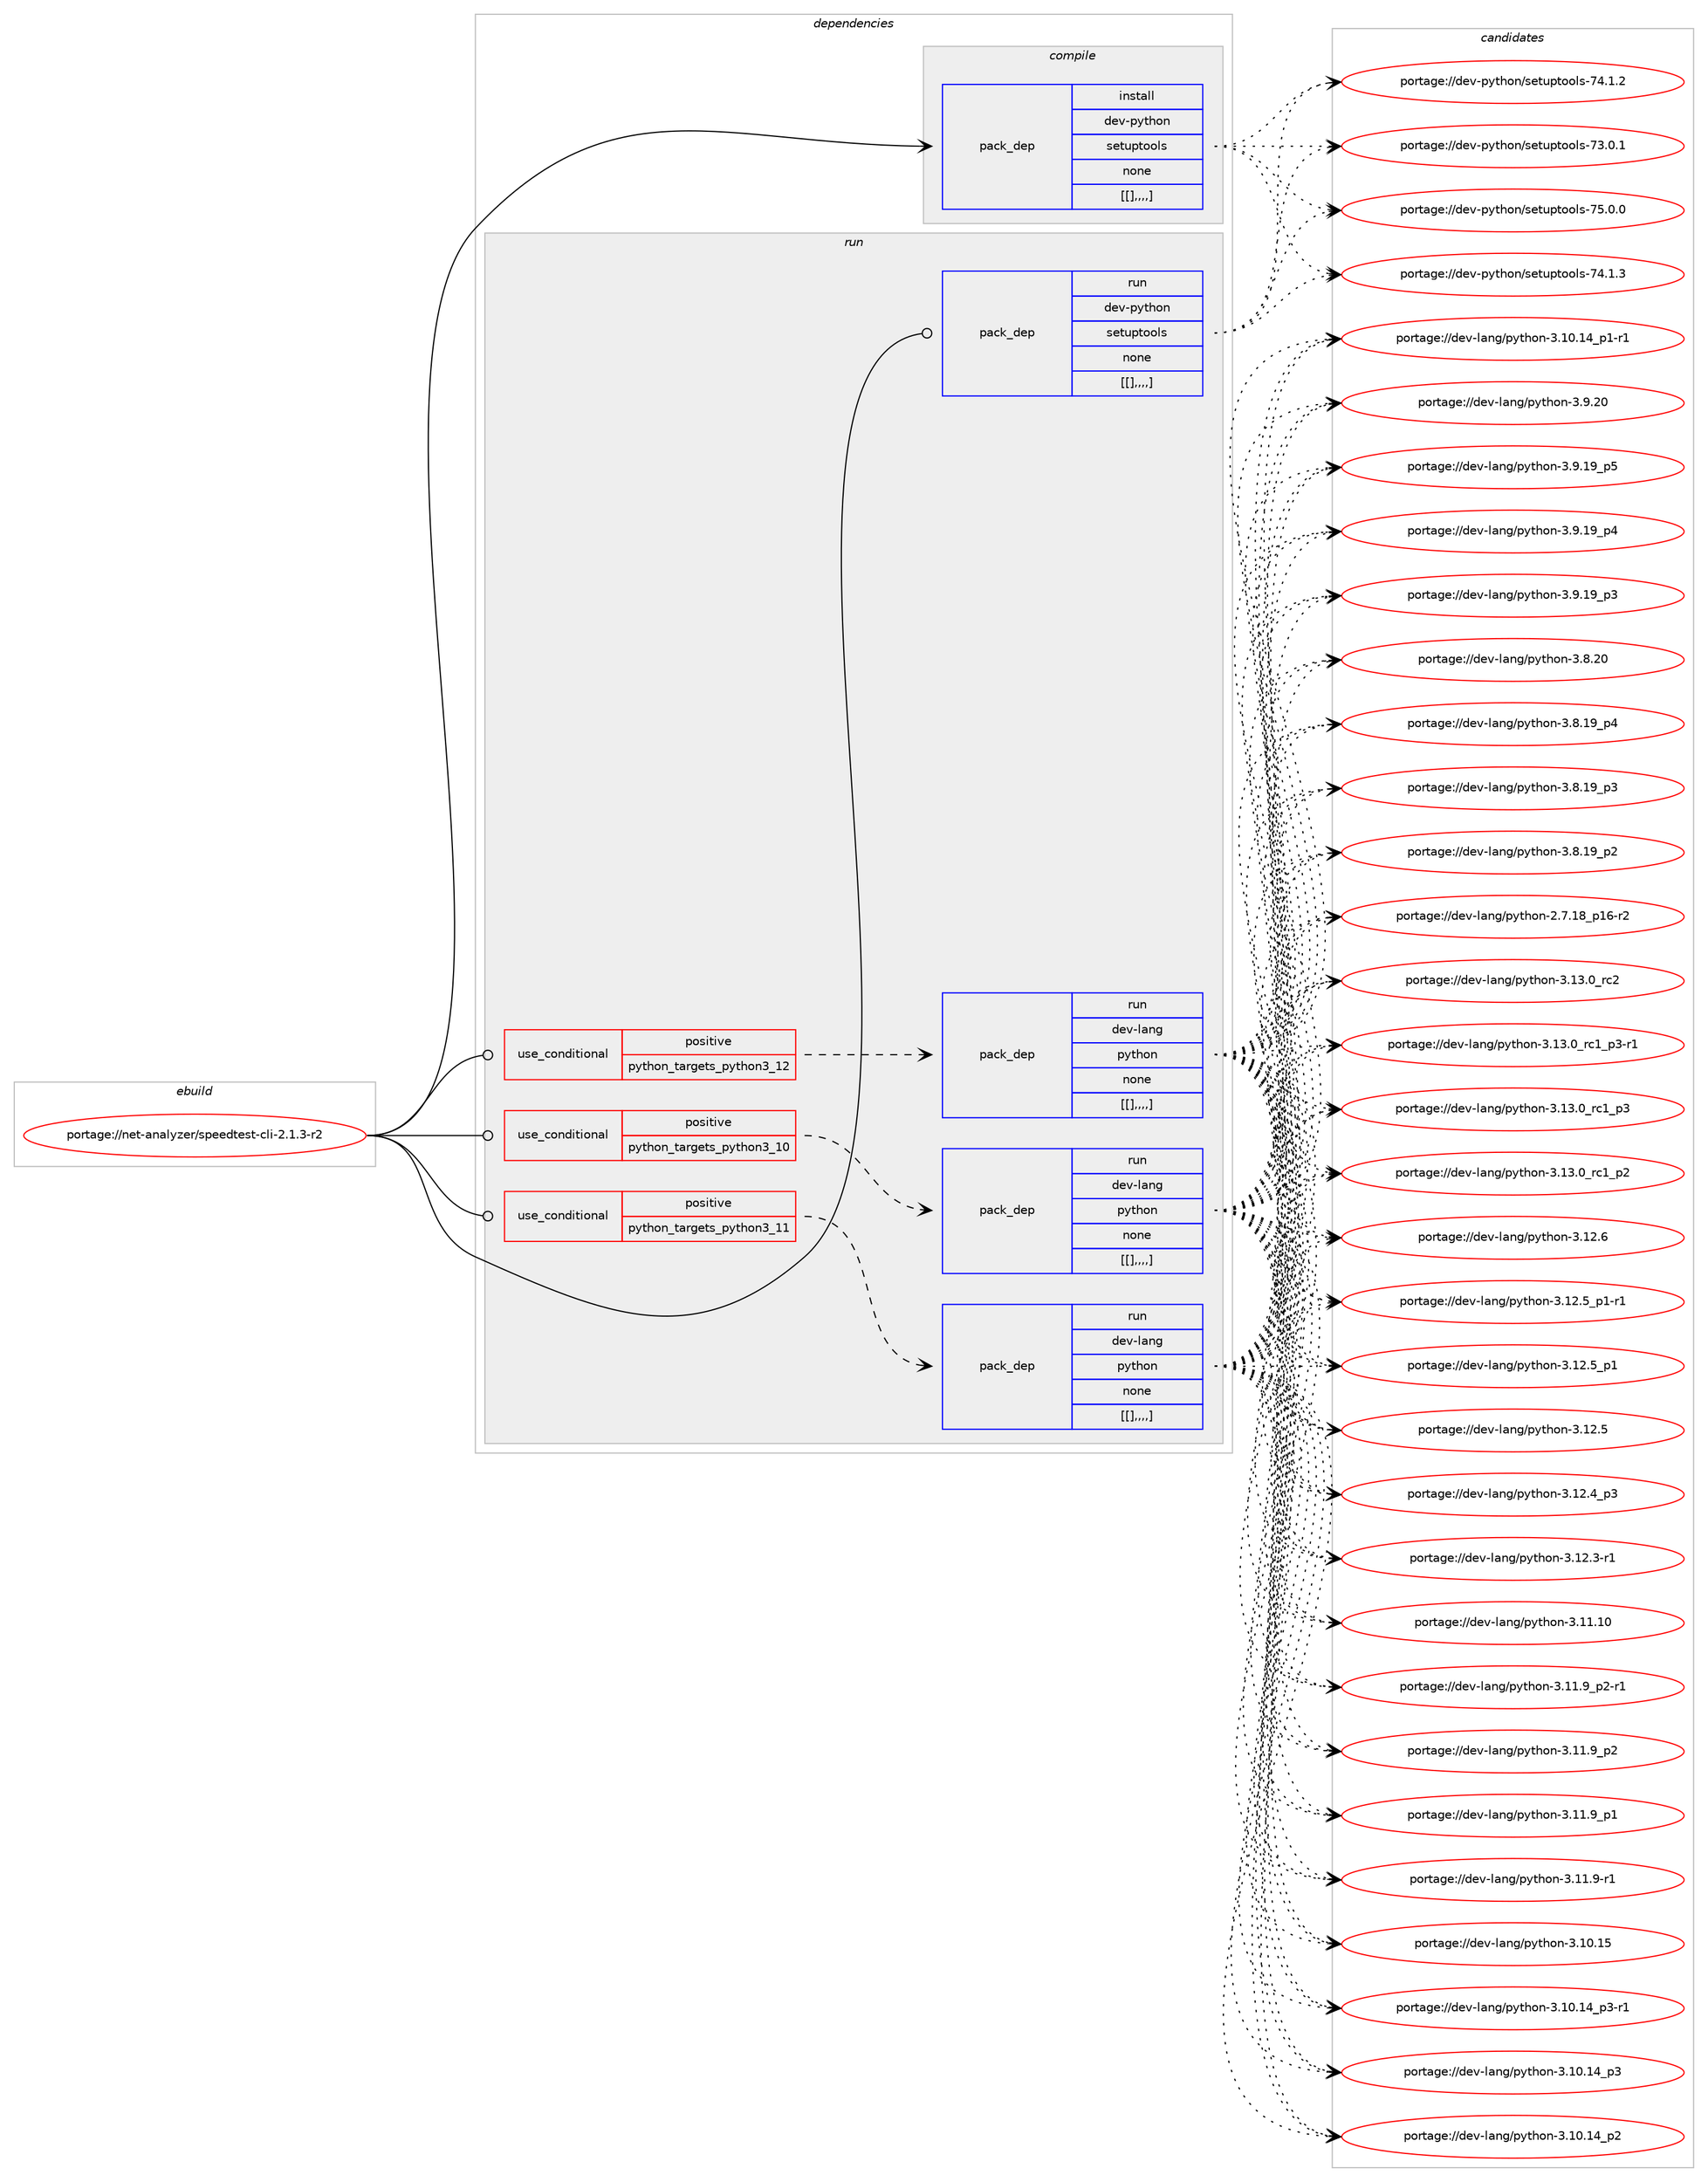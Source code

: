 digraph prolog {

# *************
# Graph options
# *************

newrank=true;
concentrate=true;
compound=true;
graph [rankdir=LR,fontname=Helvetica,fontsize=10,ranksep=1.5];#, ranksep=2.5, nodesep=0.2];
edge  [arrowhead=vee];
node  [fontname=Helvetica,fontsize=10];

# **********
# The ebuild
# **********

subgraph cluster_leftcol {
color=gray;
label=<<i>ebuild</i>>;
id [label="portage://net-analyzer/speedtest-cli-2.1.3-r2", color=red, width=4, href="../net-analyzer/speedtest-cli-2.1.3-r2.svg"];
}

# ****************
# The dependencies
# ****************

subgraph cluster_midcol {
color=gray;
label=<<i>dependencies</i>>;
subgraph cluster_compile {
fillcolor="#eeeeee";
style=filled;
label=<<i>compile</i>>;
subgraph pack264826 {
dependency360398 [label=<<TABLE BORDER="0" CELLBORDER="1" CELLSPACING="0" CELLPADDING="4" WIDTH="220"><TR><TD ROWSPAN="6" CELLPADDING="30">pack_dep</TD></TR><TR><TD WIDTH="110">install</TD></TR><TR><TD>dev-python</TD></TR><TR><TD>setuptools</TD></TR><TR><TD>none</TD></TR><TR><TD>[[],,,,]</TD></TR></TABLE>>, shape=none, color=blue];
}
id:e -> dependency360398:w [weight=20,style="solid",arrowhead="vee"];
}
subgraph cluster_compileandrun {
fillcolor="#eeeeee";
style=filled;
label=<<i>compile and run</i>>;
}
subgraph cluster_run {
fillcolor="#eeeeee";
style=filled;
label=<<i>run</i>>;
subgraph cond92821 {
dependency360399 [label=<<TABLE BORDER="0" CELLBORDER="1" CELLSPACING="0" CELLPADDING="4"><TR><TD ROWSPAN="3" CELLPADDING="10">use_conditional</TD></TR><TR><TD>positive</TD></TR><TR><TD>python_targets_python3_10</TD></TR></TABLE>>, shape=none, color=red];
subgraph pack264827 {
dependency360400 [label=<<TABLE BORDER="0" CELLBORDER="1" CELLSPACING="0" CELLPADDING="4" WIDTH="220"><TR><TD ROWSPAN="6" CELLPADDING="30">pack_dep</TD></TR><TR><TD WIDTH="110">run</TD></TR><TR><TD>dev-lang</TD></TR><TR><TD>python</TD></TR><TR><TD>none</TD></TR><TR><TD>[[],,,,]</TD></TR></TABLE>>, shape=none, color=blue];
}
dependency360399:e -> dependency360400:w [weight=20,style="dashed",arrowhead="vee"];
}
id:e -> dependency360399:w [weight=20,style="solid",arrowhead="odot"];
subgraph cond92822 {
dependency360401 [label=<<TABLE BORDER="0" CELLBORDER="1" CELLSPACING="0" CELLPADDING="4"><TR><TD ROWSPAN="3" CELLPADDING="10">use_conditional</TD></TR><TR><TD>positive</TD></TR><TR><TD>python_targets_python3_11</TD></TR></TABLE>>, shape=none, color=red];
subgraph pack264828 {
dependency360402 [label=<<TABLE BORDER="0" CELLBORDER="1" CELLSPACING="0" CELLPADDING="4" WIDTH="220"><TR><TD ROWSPAN="6" CELLPADDING="30">pack_dep</TD></TR><TR><TD WIDTH="110">run</TD></TR><TR><TD>dev-lang</TD></TR><TR><TD>python</TD></TR><TR><TD>none</TD></TR><TR><TD>[[],,,,]</TD></TR></TABLE>>, shape=none, color=blue];
}
dependency360401:e -> dependency360402:w [weight=20,style="dashed",arrowhead="vee"];
}
id:e -> dependency360401:w [weight=20,style="solid",arrowhead="odot"];
subgraph cond92823 {
dependency360403 [label=<<TABLE BORDER="0" CELLBORDER="1" CELLSPACING="0" CELLPADDING="4"><TR><TD ROWSPAN="3" CELLPADDING="10">use_conditional</TD></TR><TR><TD>positive</TD></TR><TR><TD>python_targets_python3_12</TD></TR></TABLE>>, shape=none, color=red];
subgraph pack264829 {
dependency360404 [label=<<TABLE BORDER="0" CELLBORDER="1" CELLSPACING="0" CELLPADDING="4" WIDTH="220"><TR><TD ROWSPAN="6" CELLPADDING="30">pack_dep</TD></TR><TR><TD WIDTH="110">run</TD></TR><TR><TD>dev-lang</TD></TR><TR><TD>python</TD></TR><TR><TD>none</TD></TR><TR><TD>[[],,,,]</TD></TR></TABLE>>, shape=none, color=blue];
}
dependency360403:e -> dependency360404:w [weight=20,style="dashed",arrowhead="vee"];
}
id:e -> dependency360403:w [weight=20,style="solid",arrowhead="odot"];
subgraph pack264830 {
dependency360405 [label=<<TABLE BORDER="0" CELLBORDER="1" CELLSPACING="0" CELLPADDING="4" WIDTH="220"><TR><TD ROWSPAN="6" CELLPADDING="30">pack_dep</TD></TR><TR><TD WIDTH="110">run</TD></TR><TR><TD>dev-python</TD></TR><TR><TD>setuptools</TD></TR><TR><TD>none</TD></TR><TR><TD>[[],,,,]</TD></TR></TABLE>>, shape=none, color=blue];
}
id:e -> dependency360405:w [weight=20,style="solid",arrowhead="odot"];
}
}

# **************
# The candidates
# **************

subgraph cluster_choices {
rank=same;
color=gray;
label=<<i>candidates</i>>;

subgraph choice264826 {
color=black;
nodesep=1;
choice100101118451121211161041111104711510111611711211611111110811545555346484648 [label="portage://dev-python/setuptools-75.0.0", color=red, width=4,href="../dev-python/setuptools-75.0.0.svg"];
choice100101118451121211161041111104711510111611711211611111110811545555246494651 [label="portage://dev-python/setuptools-74.1.3", color=red, width=4,href="../dev-python/setuptools-74.1.3.svg"];
choice100101118451121211161041111104711510111611711211611111110811545555246494650 [label="portage://dev-python/setuptools-74.1.2", color=red, width=4,href="../dev-python/setuptools-74.1.2.svg"];
choice100101118451121211161041111104711510111611711211611111110811545555146484649 [label="portage://dev-python/setuptools-73.0.1", color=red, width=4,href="../dev-python/setuptools-73.0.1.svg"];
dependency360398:e -> choice100101118451121211161041111104711510111611711211611111110811545555346484648:w [style=dotted,weight="100"];
dependency360398:e -> choice100101118451121211161041111104711510111611711211611111110811545555246494651:w [style=dotted,weight="100"];
dependency360398:e -> choice100101118451121211161041111104711510111611711211611111110811545555246494650:w [style=dotted,weight="100"];
dependency360398:e -> choice100101118451121211161041111104711510111611711211611111110811545555146484649:w [style=dotted,weight="100"];
}
subgraph choice264827 {
color=black;
nodesep=1;
choice10010111845108971101034711212111610411111045514649514648951149950 [label="portage://dev-lang/python-3.13.0_rc2", color=red, width=4,href="../dev-lang/python-3.13.0_rc2.svg"];
choice1001011184510897110103471121211161041111104551464951464895114994995112514511449 [label="portage://dev-lang/python-3.13.0_rc1_p3-r1", color=red, width=4,href="../dev-lang/python-3.13.0_rc1_p3-r1.svg"];
choice100101118451089711010347112121116104111110455146495146489511499499511251 [label="portage://dev-lang/python-3.13.0_rc1_p3", color=red, width=4,href="../dev-lang/python-3.13.0_rc1_p3.svg"];
choice100101118451089711010347112121116104111110455146495146489511499499511250 [label="portage://dev-lang/python-3.13.0_rc1_p2", color=red, width=4,href="../dev-lang/python-3.13.0_rc1_p2.svg"];
choice10010111845108971101034711212111610411111045514649504654 [label="portage://dev-lang/python-3.12.6", color=red, width=4,href="../dev-lang/python-3.12.6.svg"];
choice1001011184510897110103471121211161041111104551464950465395112494511449 [label="portage://dev-lang/python-3.12.5_p1-r1", color=red, width=4,href="../dev-lang/python-3.12.5_p1-r1.svg"];
choice100101118451089711010347112121116104111110455146495046539511249 [label="portage://dev-lang/python-3.12.5_p1", color=red, width=4,href="../dev-lang/python-3.12.5_p1.svg"];
choice10010111845108971101034711212111610411111045514649504653 [label="portage://dev-lang/python-3.12.5", color=red, width=4,href="../dev-lang/python-3.12.5.svg"];
choice100101118451089711010347112121116104111110455146495046529511251 [label="portage://dev-lang/python-3.12.4_p3", color=red, width=4,href="../dev-lang/python-3.12.4_p3.svg"];
choice100101118451089711010347112121116104111110455146495046514511449 [label="portage://dev-lang/python-3.12.3-r1", color=red, width=4,href="../dev-lang/python-3.12.3-r1.svg"];
choice1001011184510897110103471121211161041111104551464949464948 [label="portage://dev-lang/python-3.11.10", color=red, width=4,href="../dev-lang/python-3.11.10.svg"];
choice1001011184510897110103471121211161041111104551464949465795112504511449 [label="portage://dev-lang/python-3.11.9_p2-r1", color=red, width=4,href="../dev-lang/python-3.11.9_p2-r1.svg"];
choice100101118451089711010347112121116104111110455146494946579511250 [label="portage://dev-lang/python-3.11.9_p2", color=red, width=4,href="../dev-lang/python-3.11.9_p2.svg"];
choice100101118451089711010347112121116104111110455146494946579511249 [label="portage://dev-lang/python-3.11.9_p1", color=red, width=4,href="../dev-lang/python-3.11.9_p1.svg"];
choice100101118451089711010347112121116104111110455146494946574511449 [label="portage://dev-lang/python-3.11.9-r1", color=red, width=4,href="../dev-lang/python-3.11.9-r1.svg"];
choice1001011184510897110103471121211161041111104551464948464953 [label="portage://dev-lang/python-3.10.15", color=red, width=4,href="../dev-lang/python-3.10.15.svg"];
choice100101118451089711010347112121116104111110455146494846495295112514511449 [label="portage://dev-lang/python-3.10.14_p3-r1", color=red, width=4,href="../dev-lang/python-3.10.14_p3-r1.svg"];
choice10010111845108971101034711212111610411111045514649484649529511251 [label="portage://dev-lang/python-3.10.14_p3", color=red, width=4,href="../dev-lang/python-3.10.14_p3.svg"];
choice10010111845108971101034711212111610411111045514649484649529511250 [label="portage://dev-lang/python-3.10.14_p2", color=red, width=4,href="../dev-lang/python-3.10.14_p2.svg"];
choice100101118451089711010347112121116104111110455146494846495295112494511449 [label="portage://dev-lang/python-3.10.14_p1-r1", color=red, width=4,href="../dev-lang/python-3.10.14_p1-r1.svg"];
choice10010111845108971101034711212111610411111045514657465048 [label="portage://dev-lang/python-3.9.20", color=red, width=4,href="../dev-lang/python-3.9.20.svg"];
choice100101118451089711010347112121116104111110455146574649579511253 [label="portage://dev-lang/python-3.9.19_p5", color=red, width=4,href="../dev-lang/python-3.9.19_p5.svg"];
choice100101118451089711010347112121116104111110455146574649579511252 [label="portage://dev-lang/python-3.9.19_p4", color=red, width=4,href="../dev-lang/python-3.9.19_p4.svg"];
choice100101118451089711010347112121116104111110455146574649579511251 [label="portage://dev-lang/python-3.9.19_p3", color=red, width=4,href="../dev-lang/python-3.9.19_p3.svg"];
choice10010111845108971101034711212111610411111045514656465048 [label="portage://dev-lang/python-3.8.20", color=red, width=4,href="../dev-lang/python-3.8.20.svg"];
choice100101118451089711010347112121116104111110455146564649579511252 [label="portage://dev-lang/python-3.8.19_p4", color=red, width=4,href="../dev-lang/python-3.8.19_p4.svg"];
choice100101118451089711010347112121116104111110455146564649579511251 [label="portage://dev-lang/python-3.8.19_p3", color=red, width=4,href="../dev-lang/python-3.8.19_p3.svg"];
choice100101118451089711010347112121116104111110455146564649579511250 [label="portage://dev-lang/python-3.8.19_p2", color=red, width=4,href="../dev-lang/python-3.8.19_p2.svg"];
choice100101118451089711010347112121116104111110455046554649569511249544511450 [label="portage://dev-lang/python-2.7.18_p16-r2", color=red, width=4,href="../dev-lang/python-2.7.18_p16-r2.svg"];
dependency360400:e -> choice10010111845108971101034711212111610411111045514649514648951149950:w [style=dotted,weight="100"];
dependency360400:e -> choice1001011184510897110103471121211161041111104551464951464895114994995112514511449:w [style=dotted,weight="100"];
dependency360400:e -> choice100101118451089711010347112121116104111110455146495146489511499499511251:w [style=dotted,weight="100"];
dependency360400:e -> choice100101118451089711010347112121116104111110455146495146489511499499511250:w [style=dotted,weight="100"];
dependency360400:e -> choice10010111845108971101034711212111610411111045514649504654:w [style=dotted,weight="100"];
dependency360400:e -> choice1001011184510897110103471121211161041111104551464950465395112494511449:w [style=dotted,weight="100"];
dependency360400:e -> choice100101118451089711010347112121116104111110455146495046539511249:w [style=dotted,weight="100"];
dependency360400:e -> choice10010111845108971101034711212111610411111045514649504653:w [style=dotted,weight="100"];
dependency360400:e -> choice100101118451089711010347112121116104111110455146495046529511251:w [style=dotted,weight="100"];
dependency360400:e -> choice100101118451089711010347112121116104111110455146495046514511449:w [style=dotted,weight="100"];
dependency360400:e -> choice1001011184510897110103471121211161041111104551464949464948:w [style=dotted,weight="100"];
dependency360400:e -> choice1001011184510897110103471121211161041111104551464949465795112504511449:w [style=dotted,weight="100"];
dependency360400:e -> choice100101118451089711010347112121116104111110455146494946579511250:w [style=dotted,weight="100"];
dependency360400:e -> choice100101118451089711010347112121116104111110455146494946579511249:w [style=dotted,weight="100"];
dependency360400:e -> choice100101118451089711010347112121116104111110455146494946574511449:w [style=dotted,weight="100"];
dependency360400:e -> choice1001011184510897110103471121211161041111104551464948464953:w [style=dotted,weight="100"];
dependency360400:e -> choice100101118451089711010347112121116104111110455146494846495295112514511449:w [style=dotted,weight="100"];
dependency360400:e -> choice10010111845108971101034711212111610411111045514649484649529511251:w [style=dotted,weight="100"];
dependency360400:e -> choice10010111845108971101034711212111610411111045514649484649529511250:w [style=dotted,weight="100"];
dependency360400:e -> choice100101118451089711010347112121116104111110455146494846495295112494511449:w [style=dotted,weight="100"];
dependency360400:e -> choice10010111845108971101034711212111610411111045514657465048:w [style=dotted,weight="100"];
dependency360400:e -> choice100101118451089711010347112121116104111110455146574649579511253:w [style=dotted,weight="100"];
dependency360400:e -> choice100101118451089711010347112121116104111110455146574649579511252:w [style=dotted,weight="100"];
dependency360400:e -> choice100101118451089711010347112121116104111110455146574649579511251:w [style=dotted,weight="100"];
dependency360400:e -> choice10010111845108971101034711212111610411111045514656465048:w [style=dotted,weight="100"];
dependency360400:e -> choice100101118451089711010347112121116104111110455146564649579511252:w [style=dotted,weight="100"];
dependency360400:e -> choice100101118451089711010347112121116104111110455146564649579511251:w [style=dotted,weight="100"];
dependency360400:e -> choice100101118451089711010347112121116104111110455146564649579511250:w [style=dotted,weight="100"];
dependency360400:e -> choice100101118451089711010347112121116104111110455046554649569511249544511450:w [style=dotted,weight="100"];
}
subgraph choice264828 {
color=black;
nodesep=1;
choice10010111845108971101034711212111610411111045514649514648951149950 [label="portage://dev-lang/python-3.13.0_rc2", color=red, width=4,href="../dev-lang/python-3.13.0_rc2.svg"];
choice1001011184510897110103471121211161041111104551464951464895114994995112514511449 [label="portage://dev-lang/python-3.13.0_rc1_p3-r1", color=red, width=4,href="../dev-lang/python-3.13.0_rc1_p3-r1.svg"];
choice100101118451089711010347112121116104111110455146495146489511499499511251 [label="portage://dev-lang/python-3.13.0_rc1_p3", color=red, width=4,href="../dev-lang/python-3.13.0_rc1_p3.svg"];
choice100101118451089711010347112121116104111110455146495146489511499499511250 [label="portage://dev-lang/python-3.13.0_rc1_p2", color=red, width=4,href="../dev-lang/python-3.13.0_rc1_p2.svg"];
choice10010111845108971101034711212111610411111045514649504654 [label="portage://dev-lang/python-3.12.6", color=red, width=4,href="../dev-lang/python-3.12.6.svg"];
choice1001011184510897110103471121211161041111104551464950465395112494511449 [label="portage://dev-lang/python-3.12.5_p1-r1", color=red, width=4,href="../dev-lang/python-3.12.5_p1-r1.svg"];
choice100101118451089711010347112121116104111110455146495046539511249 [label="portage://dev-lang/python-3.12.5_p1", color=red, width=4,href="../dev-lang/python-3.12.5_p1.svg"];
choice10010111845108971101034711212111610411111045514649504653 [label="portage://dev-lang/python-3.12.5", color=red, width=4,href="../dev-lang/python-3.12.5.svg"];
choice100101118451089711010347112121116104111110455146495046529511251 [label="portage://dev-lang/python-3.12.4_p3", color=red, width=4,href="../dev-lang/python-3.12.4_p3.svg"];
choice100101118451089711010347112121116104111110455146495046514511449 [label="portage://dev-lang/python-3.12.3-r1", color=red, width=4,href="../dev-lang/python-3.12.3-r1.svg"];
choice1001011184510897110103471121211161041111104551464949464948 [label="portage://dev-lang/python-3.11.10", color=red, width=4,href="../dev-lang/python-3.11.10.svg"];
choice1001011184510897110103471121211161041111104551464949465795112504511449 [label="portage://dev-lang/python-3.11.9_p2-r1", color=red, width=4,href="../dev-lang/python-3.11.9_p2-r1.svg"];
choice100101118451089711010347112121116104111110455146494946579511250 [label="portage://dev-lang/python-3.11.9_p2", color=red, width=4,href="../dev-lang/python-3.11.9_p2.svg"];
choice100101118451089711010347112121116104111110455146494946579511249 [label="portage://dev-lang/python-3.11.9_p1", color=red, width=4,href="../dev-lang/python-3.11.9_p1.svg"];
choice100101118451089711010347112121116104111110455146494946574511449 [label="portage://dev-lang/python-3.11.9-r1", color=red, width=4,href="../dev-lang/python-3.11.9-r1.svg"];
choice1001011184510897110103471121211161041111104551464948464953 [label="portage://dev-lang/python-3.10.15", color=red, width=4,href="../dev-lang/python-3.10.15.svg"];
choice100101118451089711010347112121116104111110455146494846495295112514511449 [label="portage://dev-lang/python-3.10.14_p3-r1", color=red, width=4,href="../dev-lang/python-3.10.14_p3-r1.svg"];
choice10010111845108971101034711212111610411111045514649484649529511251 [label="portage://dev-lang/python-3.10.14_p3", color=red, width=4,href="../dev-lang/python-3.10.14_p3.svg"];
choice10010111845108971101034711212111610411111045514649484649529511250 [label="portage://dev-lang/python-3.10.14_p2", color=red, width=4,href="../dev-lang/python-3.10.14_p2.svg"];
choice100101118451089711010347112121116104111110455146494846495295112494511449 [label="portage://dev-lang/python-3.10.14_p1-r1", color=red, width=4,href="../dev-lang/python-3.10.14_p1-r1.svg"];
choice10010111845108971101034711212111610411111045514657465048 [label="portage://dev-lang/python-3.9.20", color=red, width=4,href="../dev-lang/python-3.9.20.svg"];
choice100101118451089711010347112121116104111110455146574649579511253 [label="portage://dev-lang/python-3.9.19_p5", color=red, width=4,href="../dev-lang/python-3.9.19_p5.svg"];
choice100101118451089711010347112121116104111110455146574649579511252 [label="portage://dev-lang/python-3.9.19_p4", color=red, width=4,href="../dev-lang/python-3.9.19_p4.svg"];
choice100101118451089711010347112121116104111110455146574649579511251 [label="portage://dev-lang/python-3.9.19_p3", color=red, width=4,href="../dev-lang/python-3.9.19_p3.svg"];
choice10010111845108971101034711212111610411111045514656465048 [label="portage://dev-lang/python-3.8.20", color=red, width=4,href="../dev-lang/python-3.8.20.svg"];
choice100101118451089711010347112121116104111110455146564649579511252 [label="portage://dev-lang/python-3.8.19_p4", color=red, width=4,href="../dev-lang/python-3.8.19_p4.svg"];
choice100101118451089711010347112121116104111110455146564649579511251 [label="portage://dev-lang/python-3.8.19_p3", color=red, width=4,href="../dev-lang/python-3.8.19_p3.svg"];
choice100101118451089711010347112121116104111110455146564649579511250 [label="portage://dev-lang/python-3.8.19_p2", color=red, width=4,href="../dev-lang/python-3.8.19_p2.svg"];
choice100101118451089711010347112121116104111110455046554649569511249544511450 [label="portage://dev-lang/python-2.7.18_p16-r2", color=red, width=4,href="../dev-lang/python-2.7.18_p16-r2.svg"];
dependency360402:e -> choice10010111845108971101034711212111610411111045514649514648951149950:w [style=dotted,weight="100"];
dependency360402:e -> choice1001011184510897110103471121211161041111104551464951464895114994995112514511449:w [style=dotted,weight="100"];
dependency360402:e -> choice100101118451089711010347112121116104111110455146495146489511499499511251:w [style=dotted,weight="100"];
dependency360402:e -> choice100101118451089711010347112121116104111110455146495146489511499499511250:w [style=dotted,weight="100"];
dependency360402:e -> choice10010111845108971101034711212111610411111045514649504654:w [style=dotted,weight="100"];
dependency360402:e -> choice1001011184510897110103471121211161041111104551464950465395112494511449:w [style=dotted,weight="100"];
dependency360402:e -> choice100101118451089711010347112121116104111110455146495046539511249:w [style=dotted,weight="100"];
dependency360402:e -> choice10010111845108971101034711212111610411111045514649504653:w [style=dotted,weight="100"];
dependency360402:e -> choice100101118451089711010347112121116104111110455146495046529511251:w [style=dotted,weight="100"];
dependency360402:e -> choice100101118451089711010347112121116104111110455146495046514511449:w [style=dotted,weight="100"];
dependency360402:e -> choice1001011184510897110103471121211161041111104551464949464948:w [style=dotted,weight="100"];
dependency360402:e -> choice1001011184510897110103471121211161041111104551464949465795112504511449:w [style=dotted,weight="100"];
dependency360402:e -> choice100101118451089711010347112121116104111110455146494946579511250:w [style=dotted,weight="100"];
dependency360402:e -> choice100101118451089711010347112121116104111110455146494946579511249:w [style=dotted,weight="100"];
dependency360402:e -> choice100101118451089711010347112121116104111110455146494946574511449:w [style=dotted,weight="100"];
dependency360402:e -> choice1001011184510897110103471121211161041111104551464948464953:w [style=dotted,weight="100"];
dependency360402:e -> choice100101118451089711010347112121116104111110455146494846495295112514511449:w [style=dotted,weight="100"];
dependency360402:e -> choice10010111845108971101034711212111610411111045514649484649529511251:w [style=dotted,weight="100"];
dependency360402:e -> choice10010111845108971101034711212111610411111045514649484649529511250:w [style=dotted,weight="100"];
dependency360402:e -> choice100101118451089711010347112121116104111110455146494846495295112494511449:w [style=dotted,weight="100"];
dependency360402:e -> choice10010111845108971101034711212111610411111045514657465048:w [style=dotted,weight="100"];
dependency360402:e -> choice100101118451089711010347112121116104111110455146574649579511253:w [style=dotted,weight="100"];
dependency360402:e -> choice100101118451089711010347112121116104111110455146574649579511252:w [style=dotted,weight="100"];
dependency360402:e -> choice100101118451089711010347112121116104111110455146574649579511251:w [style=dotted,weight="100"];
dependency360402:e -> choice10010111845108971101034711212111610411111045514656465048:w [style=dotted,weight="100"];
dependency360402:e -> choice100101118451089711010347112121116104111110455146564649579511252:w [style=dotted,weight="100"];
dependency360402:e -> choice100101118451089711010347112121116104111110455146564649579511251:w [style=dotted,weight="100"];
dependency360402:e -> choice100101118451089711010347112121116104111110455146564649579511250:w [style=dotted,weight="100"];
dependency360402:e -> choice100101118451089711010347112121116104111110455046554649569511249544511450:w [style=dotted,weight="100"];
}
subgraph choice264829 {
color=black;
nodesep=1;
choice10010111845108971101034711212111610411111045514649514648951149950 [label="portage://dev-lang/python-3.13.0_rc2", color=red, width=4,href="../dev-lang/python-3.13.0_rc2.svg"];
choice1001011184510897110103471121211161041111104551464951464895114994995112514511449 [label="portage://dev-lang/python-3.13.0_rc1_p3-r1", color=red, width=4,href="../dev-lang/python-3.13.0_rc1_p3-r1.svg"];
choice100101118451089711010347112121116104111110455146495146489511499499511251 [label="portage://dev-lang/python-3.13.0_rc1_p3", color=red, width=4,href="../dev-lang/python-3.13.0_rc1_p3.svg"];
choice100101118451089711010347112121116104111110455146495146489511499499511250 [label="portage://dev-lang/python-3.13.0_rc1_p2", color=red, width=4,href="../dev-lang/python-3.13.0_rc1_p2.svg"];
choice10010111845108971101034711212111610411111045514649504654 [label="portage://dev-lang/python-3.12.6", color=red, width=4,href="../dev-lang/python-3.12.6.svg"];
choice1001011184510897110103471121211161041111104551464950465395112494511449 [label="portage://dev-lang/python-3.12.5_p1-r1", color=red, width=4,href="../dev-lang/python-3.12.5_p1-r1.svg"];
choice100101118451089711010347112121116104111110455146495046539511249 [label="portage://dev-lang/python-3.12.5_p1", color=red, width=4,href="../dev-lang/python-3.12.5_p1.svg"];
choice10010111845108971101034711212111610411111045514649504653 [label="portage://dev-lang/python-3.12.5", color=red, width=4,href="../dev-lang/python-3.12.5.svg"];
choice100101118451089711010347112121116104111110455146495046529511251 [label="portage://dev-lang/python-3.12.4_p3", color=red, width=4,href="../dev-lang/python-3.12.4_p3.svg"];
choice100101118451089711010347112121116104111110455146495046514511449 [label="portage://dev-lang/python-3.12.3-r1", color=red, width=4,href="../dev-lang/python-3.12.3-r1.svg"];
choice1001011184510897110103471121211161041111104551464949464948 [label="portage://dev-lang/python-3.11.10", color=red, width=4,href="../dev-lang/python-3.11.10.svg"];
choice1001011184510897110103471121211161041111104551464949465795112504511449 [label="portage://dev-lang/python-3.11.9_p2-r1", color=red, width=4,href="../dev-lang/python-3.11.9_p2-r1.svg"];
choice100101118451089711010347112121116104111110455146494946579511250 [label="portage://dev-lang/python-3.11.9_p2", color=red, width=4,href="../dev-lang/python-3.11.9_p2.svg"];
choice100101118451089711010347112121116104111110455146494946579511249 [label="portage://dev-lang/python-3.11.9_p1", color=red, width=4,href="../dev-lang/python-3.11.9_p1.svg"];
choice100101118451089711010347112121116104111110455146494946574511449 [label="portage://dev-lang/python-3.11.9-r1", color=red, width=4,href="../dev-lang/python-3.11.9-r1.svg"];
choice1001011184510897110103471121211161041111104551464948464953 [label="portage://dev-lang/python-3.10.15", color=red, width=4,href="../dev-lang/python-3.10.15.svg"];
choice100101118451089711010347112121116104111110455146494846495295112514511449 [label="portage://dev-lang/python-3.10.14_p3-r1", color=red, width=4,href="../dev-lang/python-3.10.14_p3-r1.svg"];
choice10010111845108971101034711212111610411111045514649484649529511251 [label="portage://dev-lang/python-3.10.14_p3", color=red, width=4,href="../dev-lang/python-3.10.14_p3.svg"];
choice10010111845108971101034711212111610411111045514649484649529511250 [label="portage://dev-lang/python-3.10.14_p2", color=red, width=4,href="../dev-lang/python-3.10.14_p2.svg"];
choice100101118451089711010347112121116104111110455146494846495295112494511449 [label="portage://dev-lang/python-3.10.14_p1-r1", color=red, width=4,href="../dev-lang/python-3.10.14_p1-r1.svg"];
choice10010111845108971101034711212111610411111045514657465048 [label="portage://dev-lang/python-3.9.20", color=red, width=4,href="../dev-lang/python-3.9.20.svg"];
choice100101118451089711010347112121116104111110455146574649579511253 [label="portage://dev-lang/python-3.9.19_p5", color=red, width=4,href="../dev-lang/python-3.9.19_p5.svg"];
choice100101118451089711010347112121116104111110455146574649579511252 [label="portage://dev-lang/python-3.9.19_p4", color=red, width=4,href="../dev-lang/python-3.9.19_p4.svg"];
choice100101118451089711010347112121116104111110455146574649579511251 [label="portage://dev-lang/python-3.9.19_p3", color=red, width=4,href="../dev-lang/python-3.9.19_p3.svg"];
choice10010111845108971101034711212111610411111045514656465048 [label="portage://dev-lang/python-3.8.20", color=red, width=4,href="../dev-lang/python-3.8.20.svg"];
choice100101118451089711010347112121116104111110455146564649579511252 [label="portage://dev-lang/python-3.8.19_p4", color=red, width=4,href="../dev-lang/python-3.8.19_p4.svg"];
choice100101118451089711010347112121116104111110455146564649579511251 [label="portage://dev-lang/python-3.8.19_p3", color=red, width=4,href="../dev-lang/python-3.8.19_p3.svg"];
choice100101118451089711010347112121116104111110455146564649579511250 [label="portage://dev-lang/python-3.8.19_p2", color=red, width=4,href="../dev-lang/python-3.8.19_p2.svg"];
choice100101118451089711010347112121116104111110455046554649569511249544511450 [label="portage://dev-lang/python-2.7.18_p16-r2", color=red, width=4,href="../dev-lang/python-2.7.18_p16-r2.svg"];
dependency360404:e -> choice10010111845108971101034711212111610411111045514649514648951149950:w [style=dotted,weight="100"];
dependency360404:e -> choice1001011184510897110103471121211161041111104551464951464895114994995112514511449:w [style=dotted,weight="100"];
dependency360404:e -> choice100101118451089711010347112121116104111110455146495146489511499499511251:w [style=dotted,weight="100"];
dependency360404:e -> choice100101118451089711010347112121116104111110455146495146489511499499511250:w [style=dotted,weight="100"];
dependency360404:e -> choice10010111845108971101034711212111610411111045514649504654:w [style=dotted,weight="100"];
dependency360404:e -> choice1001011184510897110103471121211161041111104551464950465395112494511449:w [style=dotted,weight="100"];
dependency360404:e -> choice100101118451089711010347112121116104111110455146495046539511249:w [style=dotted,weight="100"];
dependency360404:e -> choice10010111845108971101034711212111610411111045514649504653:w [style=dotted,weight="100"];
dependency360404:e -> choice100101118451089711010347112121116104111110455146495046529511251:w [style=dotted,weight="100"];
dependency360404:e -> choice100101118451089711010347112121116104111110455146495046514511449:w [style=dotted,weight="100"];
dependency360404:e -> choice1001011184510897110103471121211161041111104551464949464948:w [style=dotted,weight="100"];
dependency360404:e -> choice1001011184510897110103471121211161041111104551464949465795112504511449:w [style=dotted,weight="100"];
dependency360404:e -> choice100101118451089711010347112121116104111110455146494946579511250:w [style=dotted,weight="100"];
dependency360404:e -> choice100101118451089711010347112121116104111110455146494946579511249:w [style=dotted,weight="100"];
dependency360404:e -> choice100101118451089711010347112121116104111110455146494946574511449:w [style=dotted,weight="100"];
dependency360404:e -> choice1001011184510897110103471121211161041111104551464948464953:w [style=dotted,weight="100"];
dependency360404:e -> choice100101118451089711010347112121116104111110455146494846495295112514511449:w [style=dotted,weight="100"];
dependency360404:e -> choice10010111845108971101034711212111610411111045514649484649529511251:w [style=dotted,weight="100"];
dependency360404:e -> choice10010111845108971101034711212111610411111045514649484649529511250:w [style=dotted,weight="100"];
dependency360404:e -> choice100101118451089711010347112121116104111110455146494846495295112494511449:w [style=dotted,weight="100"];
dependency360404:e -> choice10010111845108971101034711212111610411111045514657465048:w [style=dotted,weight="100"];
dependency360404:e -> choice100101118451089711010347112121116104111110455146574649579511253:w [style=dotted,weight="100"];
dependency360404:e -> choice100101118451089711010347112121116104111110455146574649579511252:w [style=dotted,weight="100"];
dependency360404:e -> choice100101118451089711010347112121116104111110455146574649579511251:w [style=dotted,weight="100"];
dependency360404:e -> choice10010111845108971101034711212111610411111045514656465048:w [style=dotted,weight="100"];
dependency360404:e -> choice100101118451089711010347112121116104111110455146564649579511252:w [style=dotted,weight="100"];
dependency360404:e -> choice100101118451089711010347112121116104111110455146564649579511251:w [style=dotted,weight="100"];
dependency360404:e -> choice100101118451089711010347112121116104111110455146564649579511250:w [style=dotted,weight="100"];
dependency360404:e -> choice100101118451089711010347112121116104111110455046554649569511249544511450:w [style=dotted,weight="100"];
}
subgraph choice264830 {
color=black;
nodesep=1;
choice100101118451121211161041111104711510111611711211611111110811545555346484648 [label="portage://dev-python/setuptools-75.0.0", color=red, width=4,href="../dev-python/setuptools-75.0.0.svg"];
choice100101118451121211161041111104711510111611711211611111110811545555246494651 [label="portage://dev-python/setuptools-74.1.3", color=red, width=4,href="../dev-python/setuptools-74.1.3.svg"];
choice100101118451121211161041111104711510111611711211611111110811545555246494650 [label="portage://dev-python/setuptools-74.1.2", color=red, width=4,href="../dev-python/setuptools-74.1.2.svg"];
choice100101118451121211161041111104711510111611711211611111110811545555146484649 [label="portage://dev-python/setuptools-73.0.1", color=red, width=4,href="../dev-python/setuptools-73.0.1.svg"];
dependency360405:e -> choice100101118451121211161041111104711510111611711211611111110811545555346484648:w [style=dotted,weight="100"];
dependency360405:e -> choice100101118451121211161041111104711510111611711211611111110811545555246494651:w [style=dotted,weight="100"];
dependency360405:e -> choice100101118451121211161041111104711510111611711211611111110811545555246494650:w [style=dotted,weight="100"];
dependency360405:e -> choice100101118451121211161041111104711510111611711211611111110811545555146484649:w [style=dotted,weight="100"];
}
}

}
